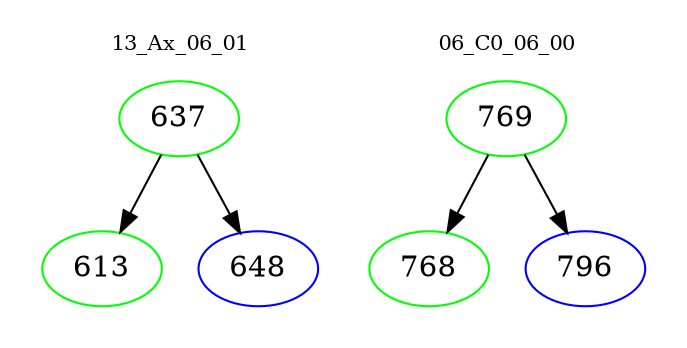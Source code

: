 digraph{
subgraph cluster_0 {
color = white
label = "13_Ax_06_01";
fontsize=10;
T0_637 [label="637", color="green"]
T0_637 -> T0_613 [color="black"]
T0_613 [label="613", color="green"]
T0_637 -> T0_648 [color="black"]
T0_648 [label="648", color="blue"]
}
subgraph cluster_1 {
color = white
label = "06_C0_06_00";
fontsize=10;
T1_769 [label="769", color="green"]
T1_769 -> T1_768 [color="black"]
T1_768 [label="768", color="green"]
T1_769 -> T1_796 [color="black"]
T1_796 [label="796", color="blue"]
}
}
